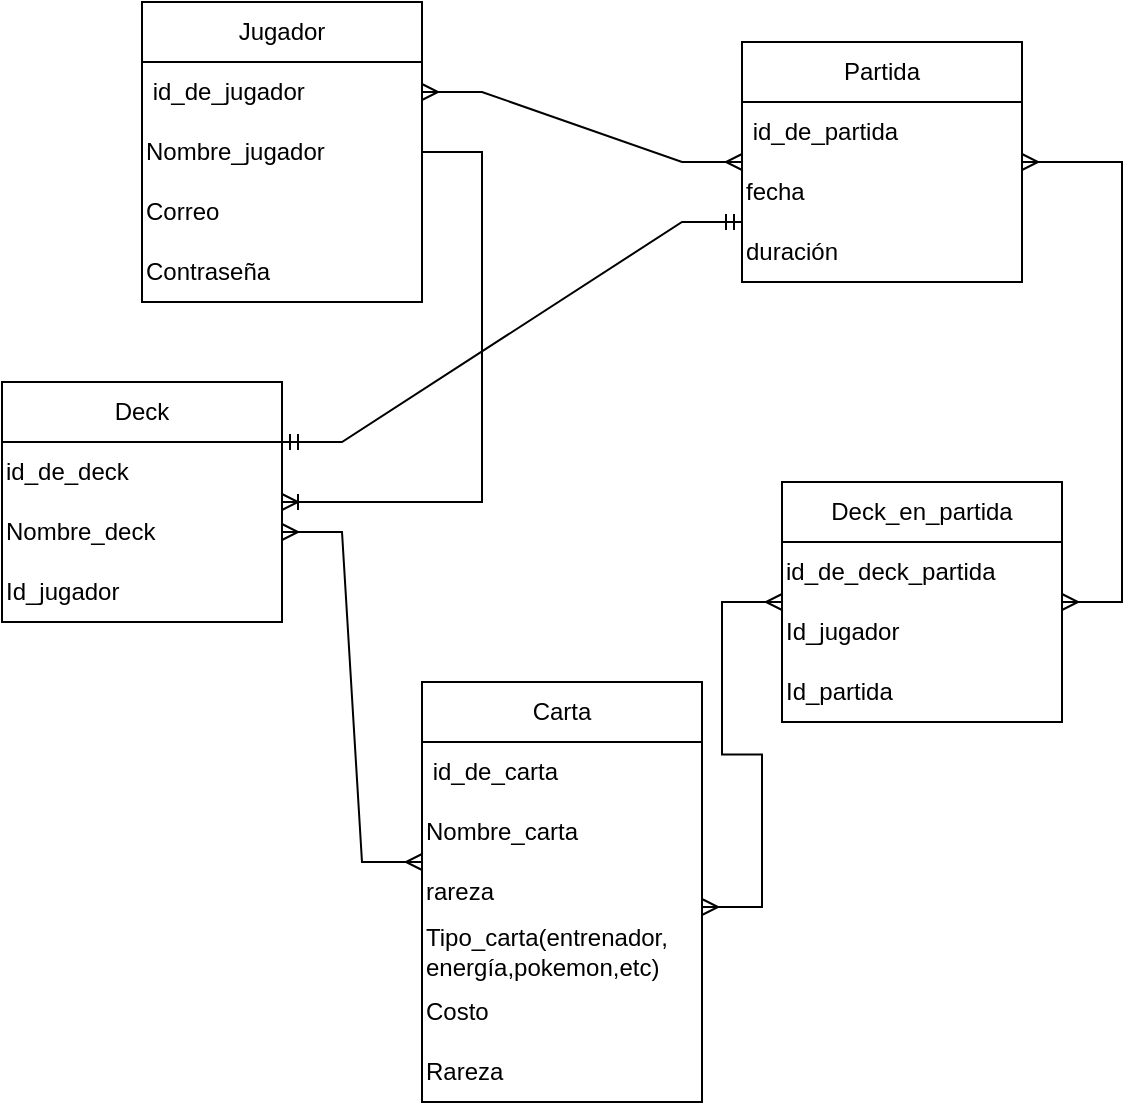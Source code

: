 <mxfile version="24.2.5" type="device">
  <diagram name="Página-1" id="hYEwGtZFYIIR_YW_eRGo">
    <mxGraphModel dx="913" dy="484" grid="1" gridSize="10" guides="1" tooltips="1" connect="1" arrows="1" fold="1" page="1" pageScale="1" pageWidth="827" pageHeight="1169" math="0" shadow="0">
      <root>
        <mxCell id="0" />
        <mxCell id="1" parent="0" />
        <mxCell id="f7oBMonLgJttrzuBVPbu-1" value="Jugador" style="swimlane;fontStyle=0;childLayout=stackLayout;horizontal=1;startSize=30;horizontalStack=0;resizeParent=1;resizeParentMax=0;resizeLast=0;collapsible=1;marginBottom=0;whiteSpace=wrap;html=1;" vertex="1" parent="1">
          <mxGeometry x="170" y="260" width="140" height="150" as="geometry" />
        </mxCell>
        <mxCell id="f7oBMonLgJttrzuBVPbu-7" value="&amp;nbsp;id_de_jugador" style="text;html=1;align=left;verticalAlign=middle;whiteSpace=wrap;rounded=0;" vertex="1" parent="f7oBMonLgJttrzuBVPbu-1">
          <mxGeometry y="30" width="140" height="30" as="geometry" />
        </mxCell>
        <mxCell id="f7oBMonLgJttrzuBVPbu-9" value="Nombre_jugador" style="text;html=1;align=left;verticalAlign=middle;whiteSpace=wrap;rounded=0;" vertex="1" parent="f7oBMonLgJttrzuBVPbu-1">
          <mxGeometry y="60" width="140" height="30" as="geometry" />
        </mxCell>
        <mxCell id="f7oBMonLgJttrzuBVPbu-8" value="Correo" style="text;html=1;align=left;verticalAlign=middle;whiteSpace=wrap;rounded=0;" vertex="1" parent="f7oBMonLgJttrzuBVPbu-1">
          <mxGeometry y="90" width="140" height="30" as="geometry" />
        </mxCell>
        <mxCell id="f7oBMonLgJttrzuBVPbu-6" value="Contraseña" style="text;html=1;align=left;verticalAlign=middle;whiteSpace=wrap;rounded=0;" vertex="1" parent="f7oBMonLgJttrzuBVPbu-1">
          <mxGeometry y="120" width="140" height="30" as="geometry" />
        </mxCell>
        <mxCell id="f7oBMonLgJttrzuBVPbu-10" value="Deck" style="swimlane;fontStyle=0;childLayout=stackLayout;horizontal=1;startSize=30;horizontalStack=0;resizeParent=1;resizeParentMax=0;resizeLast=0;collapsible=1;marginBottom=0;whiteSpace=wrap;html=1;" vertex="1" parent="1">
          <mxGeometry x="100" y="450" width="140" height="120" as="geometry" />
        </mxCell>
        <mxCell id="f7oBMonLgJttrzuBVPbu-11" value="id_de_deck" style="text;html=1;align=left;verticalAlign=middle;whiteSpace=wrap;rounded=0;" vertex="1" parent="f7oBMonLgJttrzuBVPbu-10">
          <mxGeometry y="30" width="140" height="30" as="geometry" />
        </mxCell>
        <mxCell id="f7oBMonLgJttrzuBVPbu-12" value="Nombre_deck" style="text;html=1;align=left;verticalAlign=middle;whiteSpace=wrap;rounded=0;" vertex="1" parent="f7oBMonLgJttrzuBVPbu-10">
          <mxGeometry y="60" width="140" height="30" as="geometry" />
        </mxCell>
        <mxCell id="f7oBMonLgJttrzuBVPbu-13" value="Id_jugador" style="text;html=1;align=left;verticalAlign=middle;whiteSpace=wrap;rounded=0;" vertex="1" parent="f7oBMonLgJttrzuBVPbu-10">
          <mxGeometry y="90" width="140" height="30" as="geometry" />
        </mxCell>
        <mxCell id="f7oBMonLgJttrzuBVPbu-19" value="Carta" style="swimlane;fontStyle=0;childLayout=stackLayout;horizontal=1;startSize=30;horizontalStack=0;resizeParent=1;resizeParentMax=0;resizeLast=0;collapsible=1;marginBottom=0;whiteSpace=wrap;html=1;" vertex="1" parent="1">
          <mxGeometry x="310" y="600" width="140" height="210" as="geometry" />
        </mxCell>
        <mxCell id="f7oBMonLgJttrzuBVPbu-20" value="&amp;nbsp;id_de_carta" style="text;html=1;align=left;verticalAlign=middle;whiteSpace=wrap;rounded=0;" vertex="1" parent="f7oBMonLgJttrzuBVPbu-19">
          <mxGeometry y="30" width="140" height="30" as="geometry" />
        </mxCell>
        <mxCell id="f7oBMonLgJttrzuBVPbu-21" value="Nombre_carta" style="text;html=1;align=left;verticalAlign=middle;whiteSpace=wrap;rounded=0;" vertex="1" parent="f7oBMonLgJttrzuBVPbu-19">
          <mxGeometry y="60" width="140" height="30" as="geometry" />
        </mxCell>
        <mxCell id="f7oBMonLgJttrzuBVPbu-22" value="rareza" style="text;html=1;align=left;verticalAlign=middle;whiteSpace=wrap;rounded=0;" vertex="1" parent="f7oBMonLgJttrzuBVPbu-19">
          <mxGeometry y="90" width="140" height="30" as="geometry" />
        </mxCell>
        <mxCell id="f7oBMonLgJttrzuBVPbu-23" value="Tipo_carta(entrenador, energía,pokemon,etc)" style="text;html=1;align=left;verticalAlign=middle;whiteSpace=wrap;rounded=0;" vertex="1" parent="f7oBMonLgJttrzuBVPbu-19">
          <mxGeometry y="120" width="140" height="30" as="geometry" />
        </mxCell>
        <mxCell id="f7oBMonLgJttrzuBVPbu-24" value="Costo" style="text;html=1;align=left;verticalAlign=middle;whiteSpace=wrap;rounded=0;" vertex="1" parent="f7oBMonLgJttrzuBVPbu-19">
          <mxGeometry y="150" width="140" height="30" as="geometry" />
        </mxCell>
        <mxCell id="f7oBMonLgJttrzuBVPbu-25" value="Rareza" style="text;html=1;align=left;verticalAlign=middle;whiteSpace=wrap;rounded=0;" vertex="1" parent="f7oBMonLgJttrzuBVPbu-19">
          <mxGeometry y="180" width="140" height="30" as="geometry" />
        </mxCell>
        <mxCell id="f7oBMonLgJttrzuBVPbu-30" value="Partida" style="swimlane;fontStyle=0;childLayout=stackLayout;horizontal=1;startSize=30;horizontalStack=0;resizeParent=1;resizeParentMax=0;resizeLast=0;collapsible=1;marginBottom=0;whiteSpace=wrap;html=1;" vertex="1" parent="1">
          <mxGeometry x="470" y="280" width="140" height="120" as="geometry" />
        </mxCell>
        <mxCell id="f7oBMonLgJttrzuBVPbu-31" value="&amp;nbsp;id_de_partida" style="text;html=1;align=left;verticalAlign=middle;whiteSpace=wrap;rounded=0;" vertex="1" parent="f7oBMonLgJttrzuBVPbu-30">
          <mxGeometry y="30" width="140" height="30" as="geometry" />
        </mxCell>
        <mxCell id="f7oBMonLgJttrzuBVPbu-32" value="fecha" style="text;html=1;align=left;verticalAlign=middle;whiteSpace=wrap;rounded=0;" vertex="1" parent="f7oBMonLgJttrzuBVPbu-30">
          <mxGeometry y="60" width="140" height="30" as="geometry" />
        </mxCell>
        <mxCell id="f7oBMonLgJttrzuBVPbu-33" value="duración" style="text;html=1;align=left;verticalAlign=middle;whiteSpace=wrap;rounded=0;" vertex="1" parent="f7oBMonLgJttrzuBVPbu-30">
          <mxGeometry y="90" width="140" height="30" as="geometry" />
        </mxCell>
        <mxCell id="f7oBMonLgJttrzuBVPbu-35" value="Deck_en_partida" style="swimlane;fontStyle=0;childLayout=stackLayout;horizontal=1;startSize=30;horizontalStack=0;resizeParent=1;resizeParentMax=0;resizeLast=0;collapsible=1;marginBottom=0;whiteSpace=wrap;html=1;" vertex="1" parent="1">
          <mxGeometry x="490" y="500" width="140" height="120" as="geometry" />
        </mxCell>
        <mxCell id="f7oBMonLgJttrzuBVPbu-36" value="id_de_deck_partida" style="text;html=1;align=left;verticalAlign=middle;whiteSpace=wrap;rounded=0;" vertex="1" parent="f7oBMonLgJttrzuBVPbu-35">
          <mxGeometry y="30" width="140" height="30" as="geometry" />
        </mxCell>
        <mxCell id="f7oBMonLgJttrzuBVPbu-37" value="Id_jugador" style="text;html=1;align=left;verticalAlign=middle;whiteSpace=wrap;rounded=0;" vertex="1" parent="f7oBMonLgJttrzuBVPbu-35">
          <mxGeometry y="60" width="140" height="30" as="geometry" />
        </mxCell>
        <mxCell id="f7oBMonLgJttrzuBVPbu-38" value="Id_partida" style="text;html=1;align=left;verticalAlign=middle;whiteSpace=wrap;rounded=0;" vertex="1" parent="f7oBMonLgJttrzuBVPbu-35">
          <mxGeometry y="90" width="140" height="30" as="geometry" />
        </mxCell>
        <mxCell id="f7oBMonLgJttrzuBVPbu-40" value="" style="edgeStyle=entityRelationEdgeStyle;fontSize=12;html=1;endArrow=ERoneToMany;rounded=0;" edge="1" parent="1" source="f7oBMonLgJttrzuBVPbu-1" target="f7oBMonLgJttrzuBVPbu-10">
          <mxGeometry width="100" height="100" relative="1" as="geometry">
            <mxPoint x="420" y="460" as="sourcePoint" />
            <mxPoint x="520" y="360" as="targetPoint" />
          </mxGeometry>
        </mxCell>
        <mxCell id="f7oBMonLgJttrzuBVPbu-41" value="" style="edgeStyle=entityRelationEdgeStyle;fontSize=12;html=1;endArrow=ERmany;startArrow=ERmany;rounded=0;entryX=0;entryY=0;entryDx=0;entryDy=0;exitX=1;exitY=0.5;exitDx=0;exitDy=0;" edge="1" parent="1" source="f7oBMonLgJttrzuBVPbu-12" target="f7oBMonLgJttrzuBVPbu-22">
          <mxGeometry width="100" height="100" relative="1" as="geometry">
            <mxPoint x="420" y="550" as="sourcePoint" />
            <mxPoint x="520" y="450" as="targetPoint" />
          </mxGeometry>
        </mxCell>
        <mxCell id="f7oBMonLgJttrzuBVPbu-43" value="" style="edgeStyle=entityRelationEdgeStyle;fontSize=12;html=1;endArrow=ERmany;startArrow=ERmany;rounded=0;exitX=1;exitY=0.5;exitDx=0;exitDy=0;entryX=0;entryY=1;entryDx=0;entryDy=0;" edge="1" parent="1" source="f7oBMonLgJttrzuBVPbu-7" target="f7oBMonLgJttrzuBVPbu-31">
          <mxGeometry width="100" height="100" relative="1" as="geometry">
            <mxPoint x="420" y="550" as="sourcePoint" />
            <mxPoint x="440" y="510" as="targetPoint" />
          </mxGeometry>
        </mxCell>
        <mxCell id="f7oBMonLgJttrzuBVPbu-44" value="" style="edgeStyle=entityRelationEdgeStyle;fontSize=12;html=1;endArrow=ERmany;startArrow=ERmany;rounded=0;exitX=1;exitY=0.75;exitDx=0;exitDy=0;entryX=0;entryY=0;entryDx=0;entryDy=0;" edge="1" parent="1" source="f7oBMonLgJttrzuBVPbu-22" target="f7oBMonLgJttrzuBVPbu-37">
          <mxGeometry width="100" height="100" relative="1" as="geometry">
            <mxPoint x="420" y="610" as="sourcePoint" />
            <mxPoint x="520" y="510" as="targetPoint" />
          </mxGeometry>
        </mxCell>
        <mxCell id="f7oBMonLgJttrzuBVPbu-45" value="" style="edgeStyle=entityRelationEdgeStyle;fontSize=12;html=1;endArrow=ERmany;startArrow=ERmany;rounded=0;exitX=1;exitY=0;exitDx=0;exitDy=0;" edge="1" parent="1" source="f7oBMonLgJttrzuBVPbu-32" target="f7oBMonLgJttrzuBVPbu-35">
          <mxGeometry width="100" height="100" relative="1" as="geometry">
            <mxPoint x="680" y="345" as="sourcePoint" />
            <mxPoint x="710" y="580" as="targetPoint" />
            <Array as="points">
              <mxPoint x="790" y="475" />
              <mxPoint x="730" y="400" />
              <mxPoint x="790" y="620" />
              <mxPoint x="770" y="525" />
              <mxPoint x="680" y="580" />
            </Array>
          </mxGeometry>
        </mxCell>
        <mxCell id="f7oBMonLgJttrzuBVPbu-48" value="" style="edgeStyle=entityRelationEdgeStyle;fontSize=12;html=1;endArrow=ERmandOne;startArrow=ERmandOne;rounded=0;exitX=1;exitY=0;exitDx=0;exitDy=0;" edge="1" parent="1" source="f7oBMonLgJttrzuBVPbu-11">
          <mxGeometry width="100" height="100" relative="1" as="geometry">
            <mxPoint x="250" y="487.5" as="sourcePoint" />
            <mxPoint x="470" y="370" as="targetPoint" />
          </mxGeometry>
        </mxCell>
      </root>
    </mxGraphModel>
  </diagram>
</mxfile>
